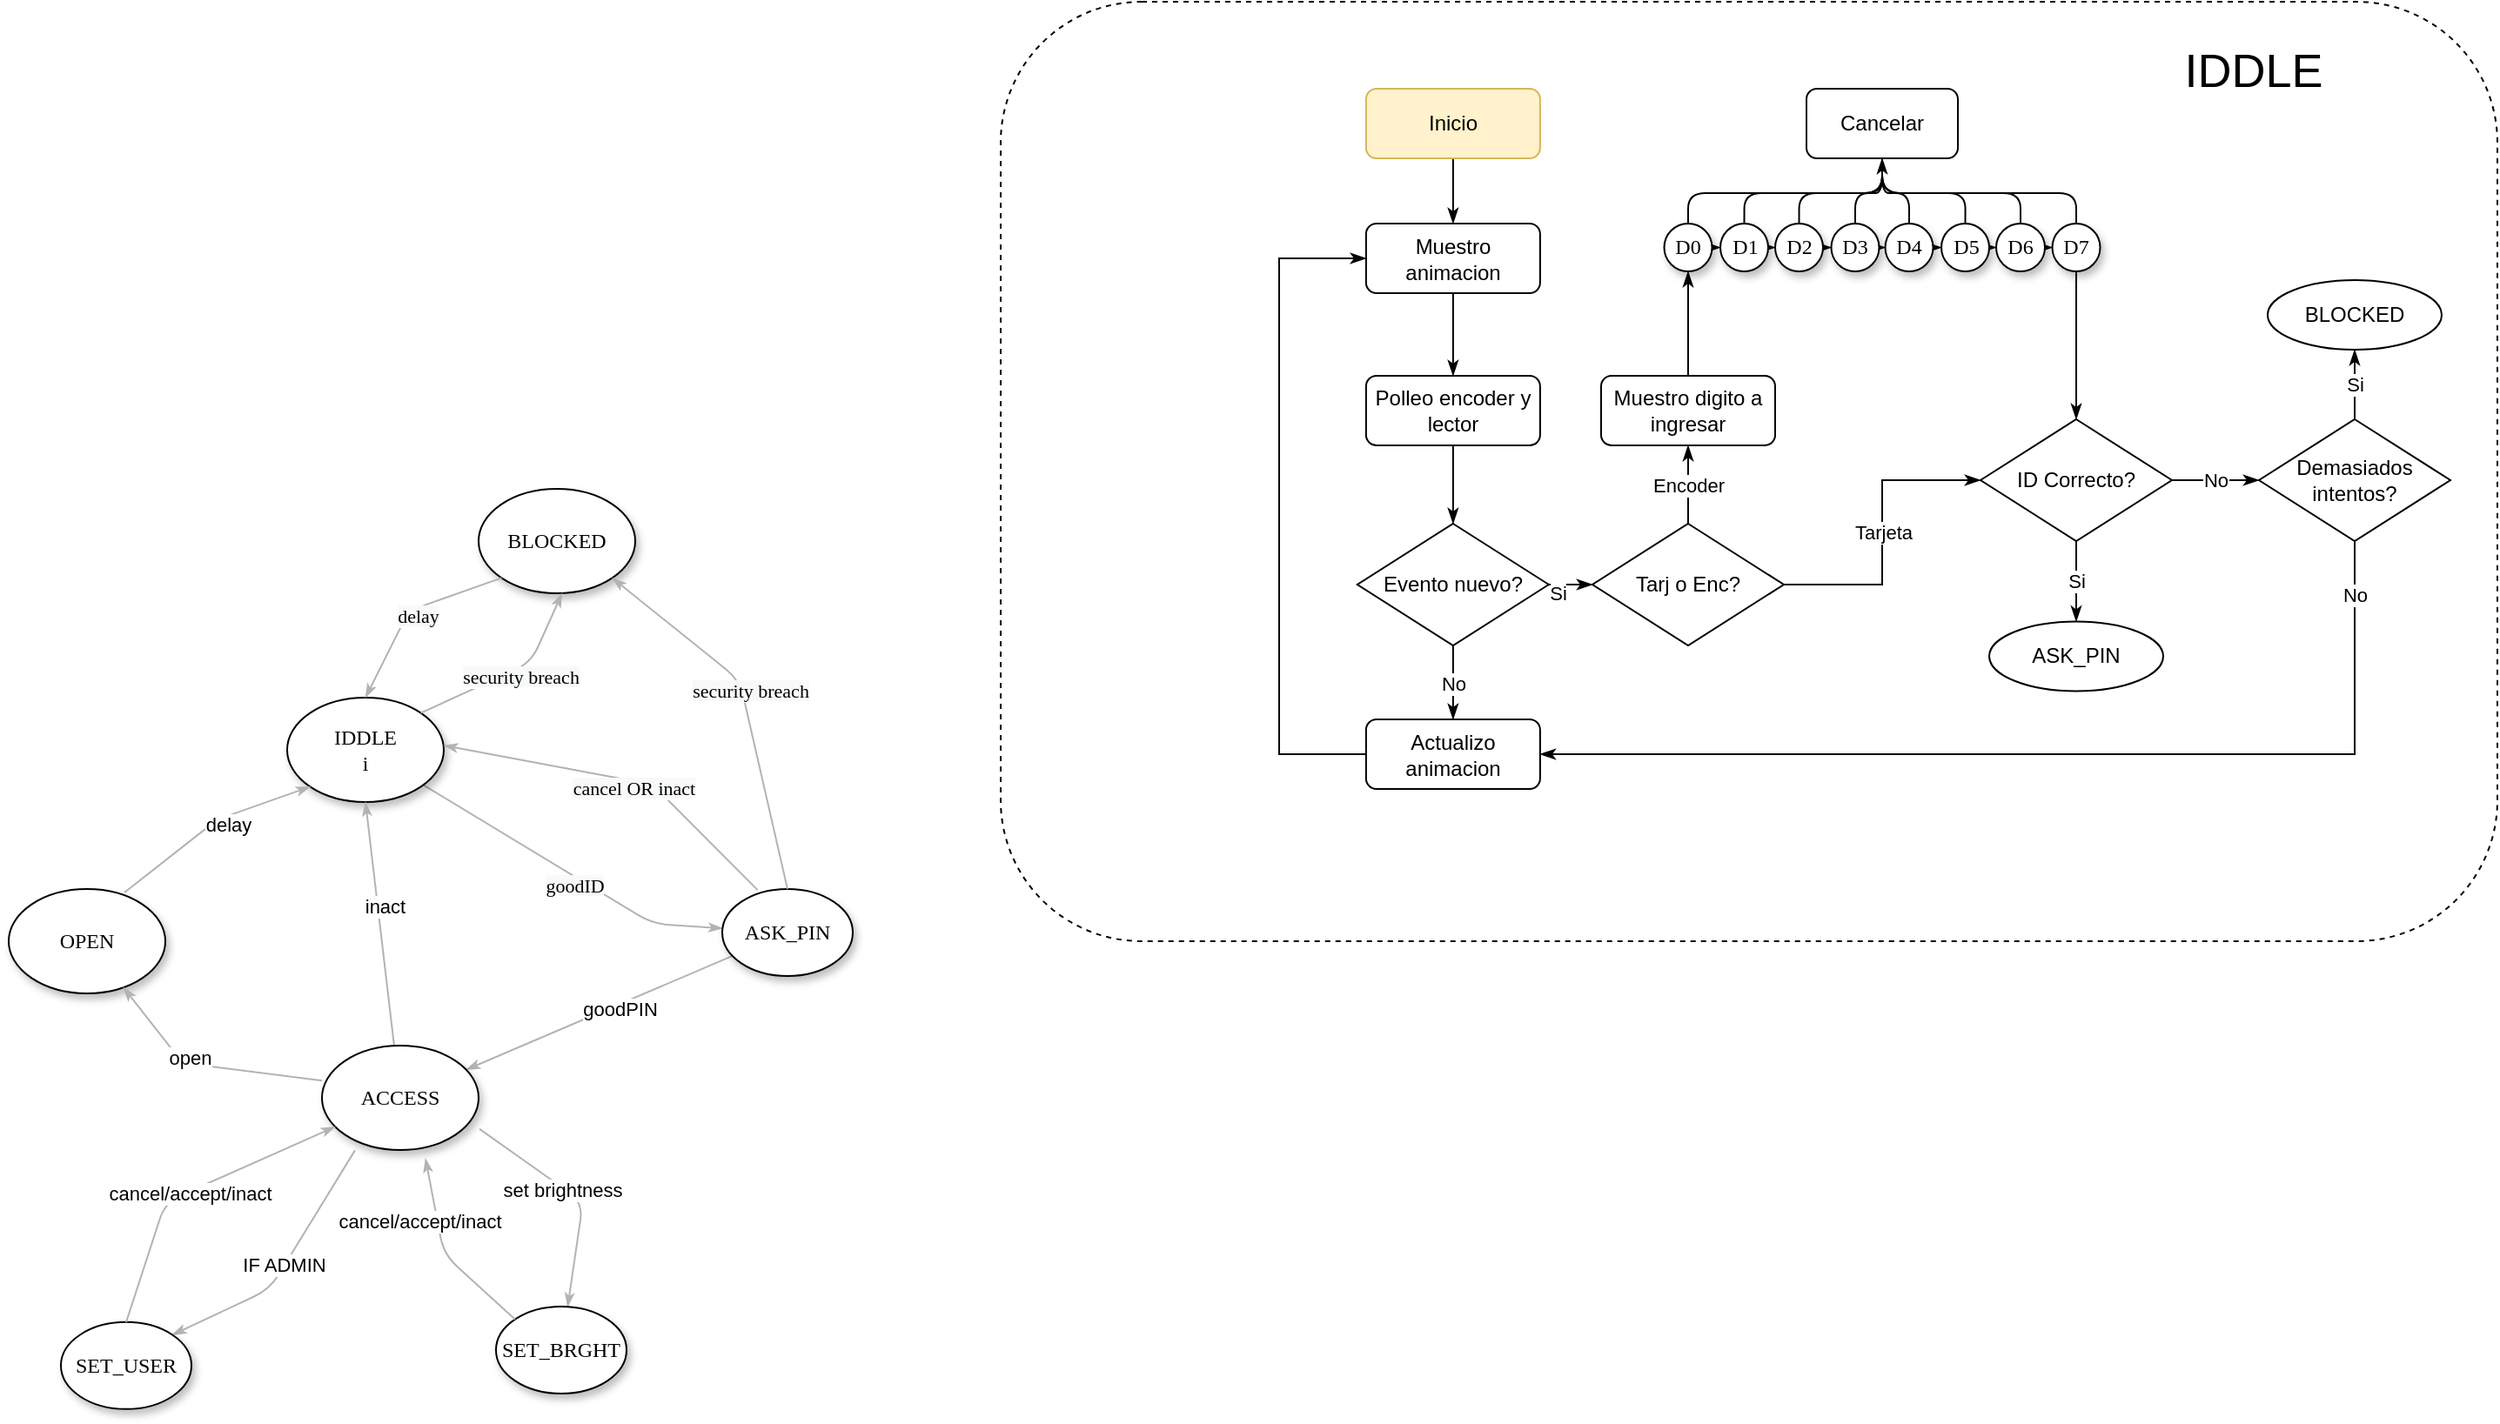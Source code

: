 <mxfile version="13.7.9" type="device"><diagram name="Page-1" id="42789a77-a242-8287-6e28-9cd8cfd52e62"><mxGraphModel dx="1016" dy="1459" grid="1" gridSize="10" guides="1" tooltips="1" connect="1" arrows="1" fold="1" page="1" pageScale="1" pageWidth="1100" pageHeight="850" background="#ffffff" math="0" shadow="0"><root><mxCell id="0"/><mxCell id="1" parent="0"/><mxCell id="RaP16aRLE0DWbijVySvO-65" value="" style="rounded=1;whiteSpace=wrap;html=1;dashed=1;" vertex="1" parent="1"><mxGeometry x="860" y="-320" width="860" height="540" as="geometry"/></mxCell><mxCell id="1ea317790d2ca983-12" style="edgeStyle=none;rounded=1;html=1;labelBackgroundColor=none;startArrow=none;startFill=0;startSize=5;endArrow=classicThin;endFill=1;endSize=5;jettySize=auto;orthogonalLoop=1;strokeColor=#B3B3B3;strokeWidth=1;fontFamily=Verdana;fontSize=12;exitX=0.211;exitY=1.003;exitDx=0;exitDy=0;entryX=1;entryY=0;entryDx=0;entryDy=0;exitPerimeter=0;" parent="1" source="1ea317790d2ca983-4" target="1ea317790d2ca983-2" edge="1"><mxGeometry relative="1" as="geometry"><mxPoint x="529.34" y="409.11" as="sourcePoint"/><Array as="points"><mxPoint x="440" y="420"/></Array></mxGeometry></mxCell><mxCell id="RaP16aRLE0DWbijVySvO-8" value="IF ADMIN" style="edgeLabel;html=1;align=center;verticalAlign=middle;resizable=0;points=[];" vertex="1" connectable="0" parent="1ea317790d2ca983-12"><mxGeometry x="0.001" y="-1" relative="1" as="geometry"><mxPoint as="offset"/></mxGeometry></mxCell><mxCell id="1ea317790d2ca983-13" value="" style="edgeStyle=none;rounded=1;html=1;labelBackgroundColor=none;startArrow=none;startFill=0;startSize=5;endArrow=classicThin;endFill=1;endSize=5;jettySize=auto;orthogonalLoop=1;strokeColor=#B3B3B3;strokeWidth=1;fontFamily=Verdana;fontSize=12;metaEdit=0;exitX=1.006;exitY=0.799;exitDx=0;exitDy=0;exitPerimeter=0;" parent="1" source="1ea317790d2ca983-4" target="1ea317790d2ca983-9" edge="1"><mxGeometry relative="1" as="geometry"><mxPoint x="600" y="280" as="sourcePoint"/><Array as="points"><mxPoint x="620" y="370"/></Array></mxGeometry></mxCell><mxCell id="RaP16aRLE0DWbijVySvO-10" value="set brightness" style="edgeLabel;html=1;align=center;verticalAlign=middle;resizable=0;points=[];" vertex="1" connectable="0" parent="1ea317790d2ca983-13"><mxGeometry x="-0.119" y="-1" relative="1" as="geometry"><mxPoint as="offset"/></mxGeometry></mxCell><mxCell id="1ea317790d2ca983-14" value="" style="edgeStyle=none;rounded=1;html=1;labelBackgroundColor=none;startArrow=none;startFill=0;startSize=5;endArrow=classicThin;endFill=1;endSize=5;jettySize=auto;orthogonalLoop=1;strokeColor=#B3B3B3;strokeWidth=1;fontFamily=Verdana;fontSize=12" parent="1" source="1ea317790d2ca983-1" target="1ea317790d2ca983-3" edge="1"><mxGeometry relative="1" as="geometry"><Array as="points"><mxPoint x="660" y="210"/></Array></mxGeometry></mxCell><mxCell id="RaP16aRLE0DWbijVySvO-16" value="&lt;span style=&quot;font-family: &amp;#34;verdana&amp;#34; ; background-color: rgb(248 , 249 , 250)&quot;&gt;&lt;font style=&quot;font-size: 11px&quot;&gt;goodID&lt;/font&gt;&lt;/span&gt;" style="edgeLabel;html=1;align=center;verticalAlign=middle;resizable=0;points=[];" vertex="1" connectable="0" parent="1ea317790d2ca983-14"><mxGeometry x="0.07" y="-4" relative="1" as="geometry"><mxPoint as="offset"/></mxGeometry></mxCell><mxCell id="1ea317790d2ca983-1" value="IDDLE&lt;br&gt;i" style="ellipse;whiteSpace=wrap;html=1;rounded=0;shadow=1;comic=0;labelBackgroundColor=none;strokeWidth=1;fontFamily=Verdana;fontSize=12;align=center;" parent="1" vertex="1"><mxGeometry x="450" y="80" width="90" height="60" as="geometry"/></mxCell><mxCell id="1ea317790d2ca983-2" value="&lt;span&gt;SET_USER&lt;/span&gt;" style="ellipse;whiteSpace=wrap;html=1;rounded=0;shadow=1;comic=0;labelBackgroundColor=none;strokeWidth=1;fontFamily=Verdana;fontSize=12;align=center;" parent="1" vertex="1"><mxGeometry x="320" y="438.93" width="75" height="50" as="geometry"/></mxCell><mxCell id="1ea317790d2ca983-15" value="" style="edgeStyle=none;rounded=1;html=1;labelBackgroundColor=none;startArrow=none;startFill=0;startSize=5;endArrow=classicThin;endFill=1;endSize=5;jettySize=auto;orthogonalLoop=1;strokeColor=#B3B3B3;strokeWidth=1;fontFamily=Verdana;fontSize=12" parent="1" source="1ea317790d2ca983-3" target="1ea317790d2ca983-4" edge="1"><mxGeometry relative="1" as="geometry"/></mxCell><mxCell id="RaP16aRLE0DWbijVySvO-13" value="goodPIN" style="edgeLabel;html=1;align=center;verticalAlign=middle;resizable=0;points=[];" vertex="1" connectable="0" parent="1ea317790d2ca983-15"><mxGeometry x="-0.144" y="3" relative="1" as="geometry"><mxPoint x="-1" as="offset"/></mxGeometry></mxCell><mxCell id="1ea317790d2ca983-3" value="&lt;span&gt;ASK_PIN&lt;/span&gt;" style="ellipse;whiteSpace=wrap;html=1;rounded=0;shadow=1;comic=0;labelBackgroundColor=none;strokeWidth=1;fontFamily=Verdana;fontSize=12;align=center;" parent="1" vertex="1"><mxGeometry x="700" y="190" width="75" height="50" as="geometry"/></mxCell><mxCell id="1ea317790d2ca983-16" value="" style="edgeStyle=none;rounded=1;html=1;labelBackgroundColor=none;startArrow=none;startFill=0;startSize=5;endArrow=classicThin;endFill=1;endSize=5;jettySize=auto;orthogonalLoop=1;strokeColor=#B3B3B3;strokeWidth=1;fontFamily=Verdana;fontSize=12;entryX=0.5;entryY=1;entryDx=0;entryDy=0;" parent="1" source="1ea317790d2ca983-4" target="1ea317790d2ca983-1" edge="1"><mxGeometry relative="1" as="geometry"><mxPoint x="737.5" y="470" as="targetPoint"/></mxGeometry></mxCell><mxCell id="RaP16aRLE0DWbijVySvO-14" value="inact" style="edgeLabel;html=1;align=center;verticalAlign=middle;resizable=0;points=[];" vertex="1" connectable="0" parent="1ea317790d2ca983-16"><mxGeometry x="0.141" y="-4" relative="1" as="geometry"><mxPoint as="offset"/></mxGeometry></mxCell><mxCell id="1ea317790d2ca983-4" value="ACCESS" style="ellipse;whiteSpace=wrap;html=1;rounded=0;shadow=1;comic=0;labelBackgroundColor=none;strokeWidth=1;fontFamily=Verdana;fontSize=12;align=center;" parent="1" vertex="1"><mxGeometry x="470" y="280" width="90" height="60" as="geometry"/></mxCell><mxCell id="1ea317790d2ca983-9" value="SET_BRGHT" style="ellipse;whiteSpace=wrap;html=1;rounded=0;shadow=1;comic=0;labelBackgroundColor=none;strokeWidth=1;fontFamily=Verdana;fontSize=12;align=center;" parent="1" vertex="1"><mxGeometry x="570" y="430" width="75" height="50" as="geometry"/></mxCell><mxCell id="RaP16aRLE0DWbijVySvO-6" value="" style="edgeStyle=none;rounded=1;html=1;labelBackgroundColor=none;startArrow=classicThin;startFill=1;startSize=5;endArrow=none;endFill=0;endSize=5;jettySize=auto;orthogonalLoop=1;strokeColor=#B3B3B3;strokeWidth=1;fontFamily=Verdana;fontSize=12;exitX=0.661;exitY=1.081;exitDx=0;exitDy=0;entryX=0;entryY=0;entryDx=0;entryDy=0;exitPerimeter=0;" edge="1" parent="1" source="1ea317790d2ca983-4" target="1ea317790d2ca983-9"><mxGeometry relative="1" as="geometry"><mxPoint x="587.03" y="301.072" as="sourcePoint"/><mxPoint x="629.609" y="436.491" as="targetPoint"/><Array as="points"><mxPoint x="540" y="400"/></Array></mxGeometry></mxCell><mxCell id="RaP16aRLE0DWbijVySvO-11" value="cancel/accept/inact" style="edgeLabel;html=1;align=center;verticalAlign=middle;resizable=0;points=[];" vertex="1" connectable="0" parent="RaP16aRLE0DWbijVySvO-6"><mxGeometry x="0.022" y="18" relative="1" as="geometry"><mxPoint x="-27" y="-7" as="offset"/></mxGeometry></mxCell><mxCell id="RaP16aRLE0DWbijVySvO-7" style="edgeStyle=none;rounded=1;html=1;labelBackgroundColor=none;startArrow=classicThin;startFill=1;startSize=5;endArrow=none;endFill=0;endSize=5;jettySize=auto;orthogonalLoop=1;strokeColor=#B3B3B3;strokeWidth=1;fontFamily=Verdana;fontSize=12;entryX=0.5;entryY=0;entryDx=0;entryDy=0;" edge="1" parent="1" source="1ea317790d2ca983-4" target="1ea317790d2ca983-2"><mxGeometry relative="1" as="geometry"><mxPoint x="512.97" y="400.002" as="sourcePoint"/><mxPoint x="556.91" y="732.911" as="targetPoint"/><Array as="points"><mxPoint x="380" y="370"/></Array></mxGeometry></mxCell><mxCell id="RaP16aRLE0DWbijVySvO-9" value="cancel/accept/inact" style="edgeLabel;html=1;align=center;verticalAlign=middle;resizable=0;points=[];" vertex="1" connectable="0" parent="RaP16aRLE0DWbijVySvO-7"><mxGeometry x="0.033" y="1" relative="1" as="geometry"><mxPoint as="offset"/></mxGeometry></mxCell><mxCell id="RaP16aRLE0DWbijVySvO-17" value="" style="edgeStyle=none;rounded=1;html=1;labelBackgroundColor=none;startArrow=classicThin;startFill=1;startSize=5;endArrow=none;endFill=0;endSize=5;jettySize=auto;orthogonalLoop=1;strokeColor=#B3B3B3;strokeWidth=1;fontFamily=Verdana;fontSize=12;entryX=0.271;entryY=0.011;entryDx=0;entryDy=0;entryPerimeter=0;" edge="1" parent="1" target="1ea317790d2ca983-3"><mxGeometry relative="1" as="geometry"><mxPoint x="540.0" y="107.5" as="sourcePoint"/><mxPoint x="711.889" y="190.002" as="targetPoint"/><Array as="points"><mxPoint x="660" y="130"/></Array></mxGeometry></mxCell><mxCell id="RaP16aRLE0DWbijVySvO-18" value="&lt;font face=&quot;verdana&quot; size=&quot;1&quot;&gt;&lt;span style=&quot;background-color: rgb(248 , 249 , 250) ; font-size: 11px&quot;&gt;cancel OR inact&lt;/span&gt;&lt;/font&gt;" style="edgeLabel;html=1;align=center;verticalAlign=middle;resizable=0;points=[];" vertex="1" connectable="0" parent="RaP16aRLE0DWbijVySvO-17"><mxGeometry x="0.07" y="-4" relative="1" as="geometry"><mxPoint as="offset"/></mxGeometry></mxCell><mxCell id="RaP16aRLE0DWbijVySvO-21" value="BLOCKED" style="ellipse;whiteSpace=wrap;html=1;rounded=0;shadow=1;comic=0;labelBackgroundColor=none;strokeWidth=1;fontFamily=Verdana;fontSize=12;align=center;" vertex="1" parent="1"><mxGeometry x="560" y="-40" width="90" height="60" as="geometry"/></mxCell><mxCell id="RaP16aRLE0DWbijVySvO-22" value="" style="edgeStyle=none;rounded=1;html=1;labelBackgroundColor=none;startArrow=classicThin;startFill=1;startSize=5;endArrow=none;endFill=0;endSize=5;jettySize=auto;orthogonalLoop=1;strokeColor=#B3B3B3;strokeWidth=1;fontFamily=Verdana;fontSize=12;entryX=0;entryY=1;entryDx=0;entryDy=0;exitX=0.5;exitY=0;exitDx=0;exitDy=0;" edge="1" parent="1" source="1ea317790d2ca983-1" target="RaP16aRLE0DWbijVySvO-21"><mxGeometry relative="1" as="geometry"><mxPoint x="407.68" y="-130.0" as="sourcePoint"/><mxPoint x="588.005" y="-46.95" as="targetPoint"/><Array as="points"><mxPoint x="520" y="30"/></Array></mxGeometry></mxCell><mxCell id="RaP16aRLE0DWbijVySvO-23" value="&lt;font face=&quot;verdana&quot;&gt;&lt;span style=&quot;background-color: rgb(248 , 249 , 250)&quot;&gt;delay&lt;/span&gt;&lt;/font&gt;" style="edgeLabel;html=1;align=center;verticalAlign=middle;resizable=0;points=[];" vertex="1" connectable="0" parent="RaP16aRLE0DWbijVySvO-22"><mxGeometry x="0.07" y="-4" relative="1" as="geometry"><mxPoint as="offset"/></mxGeometry></mxCell><mxCell id="RaP16aRLE0DWbijVySvO-24" value="" style="edgeStyle=none;rounded=1;html=1;labelBackgroundColor=none;startArrow=none;startFill=0;startSize=5;endArrow=classicThin;endFill=1;endSize=5;jettySize=auto;orthogonalLoop=1;strokeColor=#B3B3B3;strokeWidth=1;fontFamily=Verdana;fontSize=12;entryX=0;entryY=1;entryDx=0;entryDy=0;exitX=1;exitY=0;exitDx=0;exitDy=0;" edge="1" parent="1" source="1ea317790d2ca983-1"><mxGeometry relative="1" as="geometry"><mxPoint x="530" y="88.93" as="sourcePoint"/><mxPoint x="607.97" y="20.002" as="targetPoint"/><Array as="points"><mxPoint x="590" y="60"/></Array></mxGeometry></mxCell><mxCell id="RaP16aRLE0DWbijVySvO-25" value="&lt;font face=&quot;verdana&quot;&gt;&lt;span style=&quot;background-color: rgb(248 , 249 , 250)&quot;&gt;security breach&lt;/span&gt;&lt;/font&gt;" style="edgeLabel;html=1;align=center;verticalAlign=middle;resizable=0;points=[];" vertex="1" connectable="0" parent="RaP16aRLE0DWbijVySvO-24"><mxGeometry x="0.07" y="-4" relative="1" as="geometry"><mxPoint as="offset"/></mxGeometry></mxCell><mxCell id="RaP16aRLE0DWbijVySvO-26" value="OPEN" style="ellipse;whiteSpace=wrap;html=1;rounded=0;shadow=1;comic=0;labelBackgroundColor=none;strokeWidth=1;fontFamily=Verdana;fontSize=12;align=center;" vertex="1" parent="1"><mxGeometry x="290" y="190" width="90" height="60" as="geometry"/></mxCell><mxCell id="RaP16aRLE0DWbijVySvO-27" value="" style="edgeStyle=none;rounded=1;html=1;labelBackgroundColor=none;startArrow=none;startFill=0;startSize=5;endArrow=classicThin;endFill=1;endSize=5;jettySize=auto;orthogonalLoop=1;strokeColor=#B3B3B3;strokeWidth=1;fontFamily=Verdana;fontSize=12;" edge="1" parent="1" target="RaP16aRLE0DWbijVySvO-26"><mxGeometry relative="1" as="geometry"><mxPoint x="469.999" y="300.092" as="sourcePoint"/><mxPoint x="453.53" y="160" as="targetPoint"/><Array as="points"><mxPoint x="390" y="290"/></Array></mxGeometry></mxCell><mxCell id="RaP16aRLE0DWbijVySvO-28" value="open" style="edgeLabel;html=1;align=center;verticalAlign=middle;resizable=0;points=[];" vertex="1" connectable="0" parent="RaP16aRLE0DWbijVySvO-27"><mxGeometry x="0.141" y="-4" relative="1" as="geometry"><mxPoint as="offset"/></mxGeometry></mxCell><mxCell id="RaP16aRLE0DWbijVySvO-29" value="" style="edgeStyle=none;rounded=1;html=1;labelBackgroundColor=none;startArrow=none;startFill=0;startSize=5;endArrow=classicThin;endFill=1;endSize=5;jettySize=auto;orthogonalLoop=1;strokeColor=#B3B3B3;strokeWidth=1;fontFamily=Verdana;fontSize=12;entryX=0;entryY=1;entryDx=0;entryDy=0;" edge="1" parent="1" target="1ea317790d2ca983-1"><mxGeometry relative="1" as="geometry"><mxPoint x="356.469" y="192.042" as="sourcePoint"/><mxPoint x="340" y="51.95" as="targetPoint"/><Array as="points"><mxPoint x="410" y="150"/></Array></mxGeometry></mxCell><mxCell id="RaP16aRLE0DWbijVySvO-31" value="delay" style="edgeLabel;html=1;align=center;verticalAlign=middle;resizable=0;points=[];" vertex="1" connectable="0" parent="RaP16aRLE0DWbijVySvO-29"><mxGeometry x="-0.167" y="-14" relative="1" as="geometry"><mxPoint x="10" y="-18" as="offset"/></mxGeometry></mxCell><mxCell id="RaP16aRLE0DWbijVySvO-32" value="" style="edgeStyle=none;rounded=1;html=1;labelBackgroundColor=none;startArrow=none;startFill=0;startSize=5;endArrow=classicThin;endFill=1;endSize=5;jettySize=auto;orthogonalLoop=1;strokeColor=#B3B3B3;strokeWidth=1;fontFamily=Verdana;fontSize=12;entryX=1;entryY=1;entryDx=0;entryDy=0;exitX=0.5;exitY=0;exitDx=0;exitDy=0;" edge="1" parent="1" source="1ea317790d2ca983-3" target="RaP16aRLE0DWbijVySvO-21"><mxGeometry relative="1" as="geometry"><mxPoint x="710.0" y="98.928" as="sourcePoint"/><mxPoint x="790.94" y="30.002" as="targetPoint"/><Array as="points"><mxPoint x="710" y="70"/></Array></mxGeometry></mxCell><mxCell id="RaP16aRLE0DWbijVySvO-33" value="&lt;font face=&quot;verdana&quot;&gt;&lt;span style=&quot;background-color: rgb(248 , 249 , 250)&quot;&gt;security breach&lt;/span&gt;&lt;/font&gt;" style="edgeLabel;html=1;align=center;verticalAlign=middle;resizable=0;points=[];" vertex="1" connectable="0" parent="RaP16aRLE0DWbijVySvO-32"><mxGeometry x="0.07" y="-4" relative="1" as="geometry"><mxPoint as="offset"/></mxGeometry></mxCell><mxCell id="RaP16aRLE0DWbijVySvO-54" style="edgeStyle=orthogonalEdgeStyle;rounded=0;orthogonalLoop=1;jettySize=auto;html=1;exitX=0.5;exitY=1;exitDx=0;exitDy=0;entryX=0.5;entryY=0;entryDx=0;entryDy=0;startArrow=none;startFill=0;endArrow=classicThin;endFill=1;" edge="1" parent="1" source="RaP16aRLE0DWbijVySvO-40" target="RaP16aRLE0DWbijVySvO-81"><mxGeometry relative="1" as="geometry"><mxPoint x="1119.94" y="-32.5" as="targetPoint"/></mxGeometry></mxCell><mxCell id="RaP16aRLE0DWbijVySvO-40" value="Muestro animacion" style="rounded=1;whiteSpace=wrap;html=1;" vertex="1" parent="1"><mxGeometry x="1069.94" y="-192.5" width="100" height="40" as="geometry"/></mxCell><mxCell id="RaP16aRLE0DWbijVySvO-58" value="No" style="edgeStyle=orthogonalEdgeStyle;rounded=0;orthogonalLoop=1;jettySize=auto;html=1;exitX=1;exitY=0.5;exitDx=0;exitDy=0;entryX=0;entryY=0.5;entryDx=0;entryDy=0;startArrow=none;startFill=0;endArrow=classicThin;endFill=1;" edge="1" parent="1" source="RaP16aRLE0DWbijVySvO-46" target="RaP16aRLE0DWbijVySvO-55"><mxGeometry relative="1" as="geometry"/></mxCell><mxCell id="RaP16aRLE0DWbijVySvO-98" value="Si" style="edgeStyle=orthogonalEdgeStyle;rounded=0;orthogonalLoop=1;jettySize=auto;html=1;exitX=0.5;exitY=1;exitDx=0;exitDy=0;entryX=0.5;entryY=0;entryDx=0;entryDy=0;startArrow=none;startFill=0;endArrow=classicThin;endFill=1;" edge="1" parent="1" source="RaP16aRLE0DWbijVySvO-46" target="RaP16aRLE0DWbijVySvO-97"><mxGeometry relative="1" as="geometry"/></mxCell><mxCell id="RaP16aRLE0DWbijVySvO-46" value="ID Correcto?" style="rhombus;whiteSpace=wrap;html=1;" vertex="1" parent="1"><mxGeometry x="1423" y="-80" width="110" height="70" as="geometry"/></mxCell><mxCell id="RaP16aRLE0DWbijVySvO-57" style="edgeStyle=orthogonalEdgeStyle;rounded=0;orthogonalLoop=1;jettySize=auto;html=1;exitX=0;exitY=0.5;exitDx=0;exitDy=0;entryX=0;entryY=0.5;entryDx=0;entryDy=0;startArrow=none;startFill=0;endArrow=classicThin;endFill=1;" edge="1" parent="1" source="RaP16aRLE0DWbijVySvO-48" target="RaP16aRLE0DWbijVySvO-40"><mxGeometry relative="1" as="geometry"><Array as="points"><mxPoint x="1020" y="113"/><mxPoint x="1020" y="-172"/></Array></mxGeometry></mxCell><mxCell id="RaP16aRLE0DWbijVySvO-48" value="Actualizo animacion" style="rounded=1;whiteSpace=wrap;html=1;" vertex="1" parent="1"><mxGeometry x="1069.94" y="92.5" width="100" height="40" as="geometry"/></mxCell><mxCell id="RaP16aRLE0DWbijVySvO-59" value="No" style="edgeStyle=orthogonalEdgeStyle;rounded=0;orthogonalLoop=1;jettySize=auto;html=1;exitX=0.5;exitY=1;exitDx=0;exitDy=0;entryX=1;entryY=0.5;entryDx=0;entryDy=0;startArrow=none;startFill=0;endArrow=classicThin;endFill=1;" edge="1" parent="1" source="RaP16aRLE0DWbijVySvO-55" target="RaP16aRLE0DWbijVySvO-48"><mxGeometry x="-0.898" relative="1" as="geometry"><mxPoint y="1" as="offset"/></mxGeometry></mxCell><mxCell id="RaP16aRLE0DWbijVySvO-62" value="Si" style="edgeStyle=orthogonalEdgeStyle;rounded=0;orthogonalLoop=1;jettySize=auto;html=1;exitX=0.5;exitY=0;exitDx=0;exitDy=0;entryX=0.5;entryY=1;entryDx=0;entryDy=0;startArrow=none;startFill=0;endArrow=classicThin;endFill=1;" edge="1" parent="1" source="RaP16aRLE0DWbijVySvO-55" target="RaP16aRLE0DWbijVySvO-61"><mxGeometry relative="1" as="geometry"/></mxCell><mxCell id="RaP16aRLE0DWbijVySvO-55" value="Demasiados intentos?" style="rhombus;whiteSpace=wrap;html=1;" vertex="1" parent="1"><mxGeometry x="1583" y="-80" width="110" height="70" as="geometry"/></mxCell><mxCell id="RaP16aRLE0DWbijVySvO-61" value="BLOCKED" style="ellipse;whiteSpace=wrap;html=1;" vertex="1" parent="1"><mxGeometry x="1588" y="-160" width="100" height="40" as="geometry"/></mxCell><mxCell id="RaP16aRLE0DWbijVySvO-64" style="edgeStyle=orthogonalEdgeStyle;rounded=0;orthogonalLoop=1;jettySize=auto;html=1;exitX=0.5;exitY=1;exitDx=0;exitDy=0;entryX=0.5;entryY=0;entryDx=0;entryDy=0;startArrow=none;startFill=0;endArrow=classicThin;endFill=1;" edge="1" parent="1" source="RaP16aRLE0DWbijVySvO-63" target="RaP16aRLE0DWbijVySvO-40"><mxGeometry relative="1" as="geometry"/></mxCell><mxCell id="RaP16aRLE0DWbijVySvO-63" value="Inicio" style="rounded=1;whiteSpace=wrap;html=1;fillColor=#fff2cc;strokeColor=#d6b656;" vertex="1" parent="1"><mxGeometry x="1069.94" y="-270" width="100" height="40" as="geometry"/></mxCell><mxCell id="RaP16aRLE0DWbijVySvO-66" value="&lt;font style=&quot;font-size: 27px&quot;&gt;IDDLE&lt;/font&gt;" style="text;html=1;strokeColor=none;fillColor=none;align=center;verticalAlign=middle;whiteSpace=wrap;rounded=0;dashed=1;" vertex="1" parent="1"><mxGeometry x="1560" y="-290" width="40" height="20" as="geometry"/></mxCell><mxCell id="RaP16aRLE0DWbijVySvO-105" style="edgeStyle=orthogonalEdgeStyle;rounded=0;orthogonalLoop=1;jettySize=auto;html=1;exitX=1;exitY=0.5;exitDx=0;exitDy=0;entryX=0;entryY=0.5;entryDx=0;entryDy=0;startArrow=none;startFill=0;endArrow=classicThin;endFill=1;" edge="1" parent="1" source="RaP16aRLE0DWbijVySvO-67" target="RaP16aRLE0DWbijVySvO-90"><mxGeometry relative="1" as="geometry"/></mxCell><mxCell id="RaP16aRLE0DWbijVySvO-122" style="edgeStyle=orthogonalEdgeStyle;orthogonalLoop=1;jettySize=auto;html=1;exitX=0.5;exitY=0;exitDx=0;exitDy=0;entryX=0.5;entryY=1;entryDx=0;entryDy=0;startArrow=none;startFill=0;endArrow=classicThin;endFill=1;endSize=6;rounded=1;" edge="1" parent="1" source="RaP16aRLE0DWbijVySvO-67" target="RaP16aRLE0DWbijVySvO-121"><mxGeometry relative="1" as="geometry"><Array as="points"><mxPoint x="1255" y="-210"/><mxPoint x="1366" y="-210"/></Array></mxGeometry></mxCell><mxCell id="RaP16aRLE0DWbijVySvO-67" value="D0" style="ellipse;whiteSpace=wrap;html=1;rounded=0;shadow=1;comic=0;labelBackgroundColor=none;strokeWidth=1;fontFamily=Verdana;fontSize=12;align=center;" vertex="1" parent="1"><mxGeometry x="1241.25" y="-192.5" width="27.5" height="27.5" as="geometry"/></mxCell><mxCell id="RaP16aRLE0DWbijVySvO-83" style="edgeStyle=orthogonalEdgeStyle;rounded=0;orthogonalLoop=1;jettySize=auto;html=1;entryX=0.5;entryY=0;entryDx=0;entryDy=0;startArrow=none;startFill=0;endArrow=classicThin;endFill=1;" edge="1" parent="1" source="RaP16aRLE0DWbijVySvO-81" target="RaP16aRLE0DWbijVySvO-82"><mxGeometry relative="1" as="geometry"/></mxCell><mxCell id="RaP16aRLE0DWbijVySvO-81" value="Polleo encoder y lector" style="rounded=1;whiteSpace=wrap;html=1;" vertex="1" parent="1"><mxGeometry x="1069.94" y="-105" width="100" height="40" as="geometry"/></mxCell><mxCell id="RaP16aRLE0DWbijVySvO-84" value="No" style="edgeStyle=orthogonalEdgeStyle;rounded=0;orthogonalLoop=1;jettySize=auto;html=1;exitX=0.5;exitY=1;exitDx=0;exitDy=0;entryX=0.5;entryY=0;entryDx=0;entryDy=0;startArrow=none;startFill=0;endArrow=classicThin;endFill=1;" edge="1" parent="1" source="RaP16aRLE0DWbijVySvO-82" target="RaP16aRLE0DWbijVySvO-48"><mxGeometry relative="1" as="geometry"/></mxCell><mxCell id="RaP16aRLE0DWbijVySvO-130" value="Si" style="edgeStyle=orthogonalEdgeStyle;rounded=1;orthogonalLoop=1;jettySize=auto;html=1;exitX=1;exitY=0.5;exitDx=0;exitDy=0;entryX=0;entryY=0.5;entryDx=0;entryDy=0;startArrow=none;startFill=0;endArrow=classicThin;endFill=1;endSize=6;strokeColor=#000000;" edge="1" parent="1"><mxGeometry x="-0.596" y="-5" relative="1" as="geometry"><mxPoint x="1174.94" y="15" as="sourcePoint"/><mxPoint x="1200" y="15" as="targetPoint"/><mxPoint as="offset"/></mxGeometry></mxCell><mxCell id="RaP16aRLE0DWbijVySvO-82" value="Evento nuevo?" style="rhombus;whiteSpace=wrap;html=1;" vertex="1" parent="1"><mxGeometry x="1064.94" y="-20" width="110" height="70" as="geometry"/></mxCell><mxCell id="RaP16aRLE0DWbijVySvO-86" value="Tarjeta" style="edgeStyle=orthogonalEdgeStyle;rounded=0;orthogonalLoop=1;jettySize=auto;html=1;exitX=1;exitY=0.5;exitDx=0;exitDy=0;entryX=0;entryY=0.5;entryDx=0;entryDy=0;startArrow=none;startFill=0;endArrow=classicThin;endFill=1;" edge="1" parent="1" source="RaP16aRLE0DWbijVySvO-85" target="RaP16aRLE0DWbijVySvO-46"><mxGeometry relative="1" as="geometry"><mxPoint x="1340" y="15" as="sourcePoint"/></mxGeometry></mxCell><mxCell id="RaP16aRLE0DWbijVySvO-89" value="Encoder" style="edgeStyle=orthogonalEdgeStyle;rounded=0;orthogonalLoop=1;jettySize=auto;html=1;exitX=0.5;exitY=0;exitDx=0;exitDy=0;entryX=0.5;entryY=1;entryDx=0;entryDy=0;startArrow=none;startFill=0;endArrow=classicThin;endFill=1;" edge="1" parent="1" source="RaP16aRLE0DWbijVySvO-85" target="RaP16aRLE0DWbijVySvO-88"><mxGeometry relative="1" as="geometry"/></mxCell><mxCell id="RaP16aRLE0DWbijVySvO-85" value="Tarj o Enc?" style="rhombus;whiteSpace=wrap;html=1;" vertex="1" parent="1"><mxGeometry x="1200" y="-20" width="110" height="70" as="geometry"/></mxCell><mxCell id="RaP16aRLE0DWbijVySvO-118" style="edgeStyle=orthogonalEdgeStyle;rounded=0;orthogonalLoop=1;jettySize=auto;html=1;exitX=0.5;exitY=0;exitDx=0;exitDy=0;entryX=0.5;entryY=1;entryDx=0;entryDy=0;startArrow=none;startFill=0;endArrow=classicThin;endFill=1;" edge="1" parent="1" source="RaP16aRLE0DWbijVySvO-88" target="RaP16aRLE0DWbijVySvO-67"><mxGeometry relative="1" as="geometry"/></mxCell><mxCell id="RaP16aRLE0DWbijVySvO-88" value="Muestro digito a ingresar" style="rounded=1;whiteSpace=wrap;html=1;" vertex="1" parent="1"><mxGeometry x="1205" y="-105" width="100" height="40" as="geometry"/></mxCell><mxCell id="RaP16aRLE0DWbijVySvO-109" style="edgeStyle=orthogonalEdgeStyle;rounded=0;orthogonalLoop=1;jettySize=auto;html=1;exitX=1;exitY=0.5;exitDx=0;exitDy=0;entryX=0;entryY=0.5;entryDx=0;entryDy=0;startArrow=none;startFill=0;endArrow=classicThin;endFill=1;" edge="1" parent="1" source="RaP16aRLE0DWbijVySvO-90" target="RaP16aRLE0DWbijVySvO-107"><mxGeometry relative="1" as="geometry"/></mxCell><mxCell id="RaP16aRLE0DWbijVySvO-123" style="edgeStyle=orthogonalEdgeStyle;orthogonalLoop=1;jettySize=auto;html=1;exitX=0.5;exitY=0;exitDx=0;exitDy=0;entryX=0.5;entryY=1;entryDx=0;entryDy=0;startArrow=none;startFill=0;endArrow=none;endFill=0;endSize=6;strokeColor=#000000;rounded=1;" edge="1" parent="1" source="RaP16aRLE0DWbijVySvO-90" target="RaP16aRLE0DWbijVySvO-121"><mxGeometry relative="1" as="geometry"><Array as="points"><mxPoint x="1287" y="-210"/><mxPoint x="1366" y="-210"/></Array></mxGeometry></mxCell><mxCell id="RaP16aRLE0DWbijVySvO-90" value="D1" style="ellipse;whiteSpace=wrap;html=1;rounded=0;shadow=1;comic=0;labelBackgroundColor=none;strokeWidth=1;fontFamily=Verdana;fontSize=12;align=center;" vertex="1" parent="1"><mxGeometry x="1273.5" y="-192.5" width="27.5" height="27.5" as="geometry"/></mxCell><mxCell id="RaP16aRLE0DWbijVySvO-97" value="ASK_PIN" style="ellipse;whiteSpace=wrap;html=1;" vertex="1" parent="1"><mxGeometry x="1428" y="36.25" width="100" height="40" as="geometry"/></mxCell><mxCell id="RaP16aRLE0DWbijVySvO-106" style="edgeStyle=orthogonalEdgeStyle;rounded=0;orthogonalLoop=1;jettySize=auto;html=1;exitX=1;exitY=0.5;exitDx=0;exitDy=0;entryX=0;entryY=0.5;entryDx=0;entryDy=0;startArrow=none;startFill=0;endArrow=classicThin;endFill=1;" edge="1" parent="1" source="RaP16aRLE0DWbijVySvO-107" target="RaP16aRLE0DWbijVySvO-108"><mxGeometry relative="1" as="geometry"/></mxCell><mxCell id="RaP16aRLE0DWbijVySvO-124" style="edgeStyle=orthogonalEdgeStyle;rounded=1;orthogonalLoop=1;jettySize=auto;html=1;exitX=0.5;exitY=0;exitDx=0;exitDy=0;entryX=0.5;entryY=1;entryDx=0;entryDy=0;startArrow=none;startFill=0;endArrow=none;endFill=0;endSize=6;strokeColor=#000000;" edge="1" parent="1" source="RaP16aRLE0DWbijVySvO-107" target="RaP16aRLE0DWbijVySvO-121"><mxGeometry relative="1" as="geometry"><Array as="points"><mxPoint x="1319" y="-210"/><mxPoint x="1366" y="-210"/></Array></mxGeometry></mxCell><mxCell id="RaP16aRLE0DWbijVySvO-107" value="D2" style="ellipse;whiteSpace=wrap;html=1;rounded=0;shadow=1;comic=0;labelBackgroundColor=none;strokeWidth=1;fontFamily=Verdana;fontSize=12;align=center;" vertex="1" parent="1"><mxGeometry x="1305" y="-192.5" width="27.5" height="27.5" as="geometry"/></mxCell><mxCell id="RaP16aRLE0DWbijVySvO-117" style="edgeStyle=orthogonalEdgeStyle;rounded=0;orthogonalLoop=1;jettySize=auto;html=1;exitX=1;exitY=0.5;exitDx=0;exitDy=0;entryX=0;entryY=0.5;entryDx=0;entryDy=0;startArrow=none;startFill=0;endArrow=classicThin;endFill=1;" edge="1" parent="1" source="RaP16aRLE0DWbijVySvO-108" target="RaP16aRLE0DWbijVySvO-111"><mxGeometry relative="1" as="geometry"/></mxCell><mxCell id="RaP16aRLE0DWbijVySvO-125" style="edgeStyle=orthogonalEdgeStyle;rounded=1;orthogonalLoop=1;jettySize=auto;html=1;exitX=0.5;exitY=0;exitDx=0;exitDy=0;entryX=0.5;entryY=1;entryDx=0;entryDy=0;startArrow=none;startFill=0;endArrow=none;endFill=0;endSize=6;strokeColor=#000000;" edge="1" parent="1" source="RaP16aRLE0DWbijVySvO-108" target="RaP16aRLE0DWbijVySvO-121"><mxGeometry relative="1" as="geometry"><Array as="points"><mxPoint x="1351" y="-210"/><mxPoint x="1366" y="-210"/></Array></mxGeometry></mxCell><mxCell id="RaP16aRLE0DWbijVySvO-108" value="D3" style="ellipse;whiteSpace=wrap;html=1;rounded=0;shadow=1;comic=0;labelBackgroundColor=none;strokeWidth=1;fontFamily=Verdana;fontSize=12;align=center;" vertex="1" parent="1"><mxGeometry x="1337.25" y="-192.5" width="27.5" height="27.5" as="geometry"/></mxCell><mxCell id="RaP16aRLE0DWbijVySvO-110" style="edgeStyle=orthogonalEdgeStyle;rounded=0;orthogonalLoop=1;jettySize=auto;html=1;exitX=1;exitY=0.5;exitDx=0;exitDy=0;entryX=0;entryY=0.5;entryDx=0;entryDy=0;startArrow=none;startFill=0;endArrow=classicThin;endFill=1;" edge="1" parent="1" source="RaP16aRLE0DWbijVySvO-111" target="RaP16aRLE0DWbijVySvO-113"><mxGeometry relative="1" as="geometry"/></mxCell><mxCell id="RaP16aRLE0DWbijVySvO-126" style="edgeStyle=orthogonalEdgeStyle;rounded=1;orthogonalLoop=1;jettySize=auto;html=1;exitX=0.5;exitY=0;exitDx=0;exitDy=0;entryX=0.5;entryY=1;entryDx=0;entryDy=0;startArrow=none;startFill=0;endArrow=none;endFill=0;endSize=6;strokeColor=#000000;" edge="1" parent="1" source="RaP16aRLE0DWbijVySvO-111" target="RaP16aRLE0DWbijVySvO-121"><mxGeometry relative="1" as="geometry"><Array as="points"><mxPoint x="1382" y="-210"/><mxPoint x="1366" y="-210"/></Array></mxGeometry></mxCell><mxCell id="RaP16aRLE0DWbijVySvO-111" value="D4" style="ellipse;whiteSpace=wrap;html=1;rounded=0;shadow=1;comic=0;labelBackgroundColor=none;strokeWidth=1;fontFamily=Verdana;fontSize=12;align=center;" vertex="1" parent="1"><mxGeometry x="1368.25" y="-192.5" width="27.5" height="27.5" as="geometry"/></mxCell><mxCell id="RaP16aRLE0DWbijVySvO-112" style="edgeStyle=orthogonalEdgeStyle;rounded=0;orthogonalLoop=1;jettySize=auto;html=1;exitX=1;exitY=0.5;exitDx=0;exitDy=0;entryX=0;entryY=0.5;entryDx=0;entryDy=0;startArrow=none;startFill=0;endArrow=classicThin;endFill=1;" edge="1" parent="1" source="RaP16aRLE0DWbijVySvO-113" target="RaP16aRLE0DWbijVySvO-115"><mxGeometry relative="1" as="geometry"/></mxCell><mxCell id="RaP16aRLE0DWbijVySvO-127" style="edgeStyle=orthogonalEdgeStyle;rounded=1;orthogonalLoop=1;jettySize=auto;html=1;exitX=0.5;exitY=0;exitDx=0;exitDy=0;entryX=0.5;entryY=1;entryDx=0;entryDy=0;startArrow=none;startFill=0;endArrow=none;endFill=0;endSize=6;strokeColor=#000000;" edge="1" parent="1" source="RaP16aRLE0DWbijVySvO-113" target="RaP16aRLE0DWbijVySvO-121"><mxGeometry relative="1" as="geometry"><Array as="points"><mxPoint x="1414" y="-210"/><mxPoint x="1366" y="-210"/></Array></mxGeometry></mxCell><mxCell id="RaP16aRLE0DWbijVySvO-113" value="D5" style="ellipse;whiteSpace=wrap;html=1;rounded=0;shadow=1;comic=0;labelBackgroundColor=none;strokeWidth=1;fontFamily=Verdana;fontSize=12;align=center;" vertex="1" parent="1"><mxGeometry x="1400.5" y="-192.5" width="27.5" height="27.5" as="geometry"/></mxCell><mxCell id="RaP16aRLE0DWbijVySvO-114" style="edgeStyle=orthogonalEdgeStyle;rounded=0;orthogonalLoop=1;jettySize=auto;html=1;exitX=1;exitY=0.5;exitDx=0;exitDy=0;entryX=0;entryY=0.5;entryDx=0;entryDy=0;startArrow=none;startFill=0;endArrow=classicThin;endFill=1;" edge="1" parent="1" source="RaP16aRLE0DWbijVySvO-115" target="RaP16aRLE0DWbijVySvO-116"><mxGeometry relative="1" as="geometry"/></mxCell><mxCell id="RaP16aRLE0DWbijVySvO-128" style="edgeStyle=orthogonalEdgeStyle;rounded=1;orthogonalLoop=1;jettySize=auto;html=1;exitX=0.5;exitY=0;exitDx=0;exitDy=0;entryX=0.5;entryY=1;entryDx=0;entryDy=0;startArrow=none;startFill=0;endArrow=none;endFill=0;endSize=6;strokeColor=#000000;" edge="1" parent="1" source="RaP16aRLE0DWbijVySvO-115" target="RaP16aRLE0DWbijVySvO-121"><mxGeometry relative="1" as="geometry"><Array as="points"><mxPoint x="1446" y="-210"/><mxPoint x="1366" y="-210"/></Array></mxGeometry></mxCell><mxCell id="RaP16aRLE0DWbijVySvO-115" value="D6" style="ellipse;whiteSpace=wrap;html=1;rounded=0;shadow=1;comic=0;labelBackgroundColor=none;strokeWidth=1;fontFamily=Verdana;fontSize=12;align=center;" vertex="1" parent="1"><mxGeometry x="1432" y="-192.5" width="28" height="27.5" as="geometry"/></mxCell><mxCell id="RaP16aRLE0DWbijVySvO-119" style="edgeStyle=orthogonalEdgeStyle;rounded=0;orthogonalLoop=1;jettySize=auto;html=1;exitX=0.5;exitY=1;exitDx=0;exitDy=0;entryX=0.5;entryY=0;entryDx=0;entryDy=0;startArrow=none;startFill=0;endArrow=classicThin;endFill=1;" edge="1" parent="1" source="RaP16aRLE0DWbijVySvO-116" target="RaP16aRLE0DWbijVySvO-46"><mxGeometry relative="1" as="geometry"/></mxCell><mxCell id="RaP16aRLE0DWbijVySvO-129" style="edgeStyle=orthogonalEdgeStyle;rounded=1;orthogonalLoop=1;jettySize=auto;html=1;exitX=0.5;exitY=0;exitDx=0;exitDy=0;entryX=0.5;entryY=1;entryDx=0;entryDy=0;startArrow=none;startFill=0;endArrow=none;endFill=0;endSize=6;strokeColor=#000000;" edge="1" parent="1" source="RaP16aRLE0DWbijVySvO-116" target="RaP16aRLE0DWbijVySvO-121"><mxGeometry relative="1" as="geometry"><Array as="points"><mxPoint x="1478" y="-210"/><mxPoint x="1366" y="-210"/></Array></mxGeometry></mxCell><mxCell id="RaP16aRLE0DWbijVySvO-116" value="D7" style="ellipse;whiteSpace=wrap;html=1;rounded=0;shadow=1;comic=0;labelBackgroundColor=none;strokeWidth=1;fontFamily=Verdana;fontSize=12;align=center;" vertex="1" parent="1"><mxGeometry x="1464.25" y="-192.5" width="27.5" height="27.5" as="geometry"/></mxCell><mxCell id="RaP16aRLE0DWbijVySvO-121" value="Cancelar" style="rounded=1;whiteSpace=wrap;html=1;" vertex="1" parent="1"><mxGeometry x="1323" y="-270" width="87" height="40" as="geometry"/></mxCell></root></mxGraphModel></diagram></mxfile>